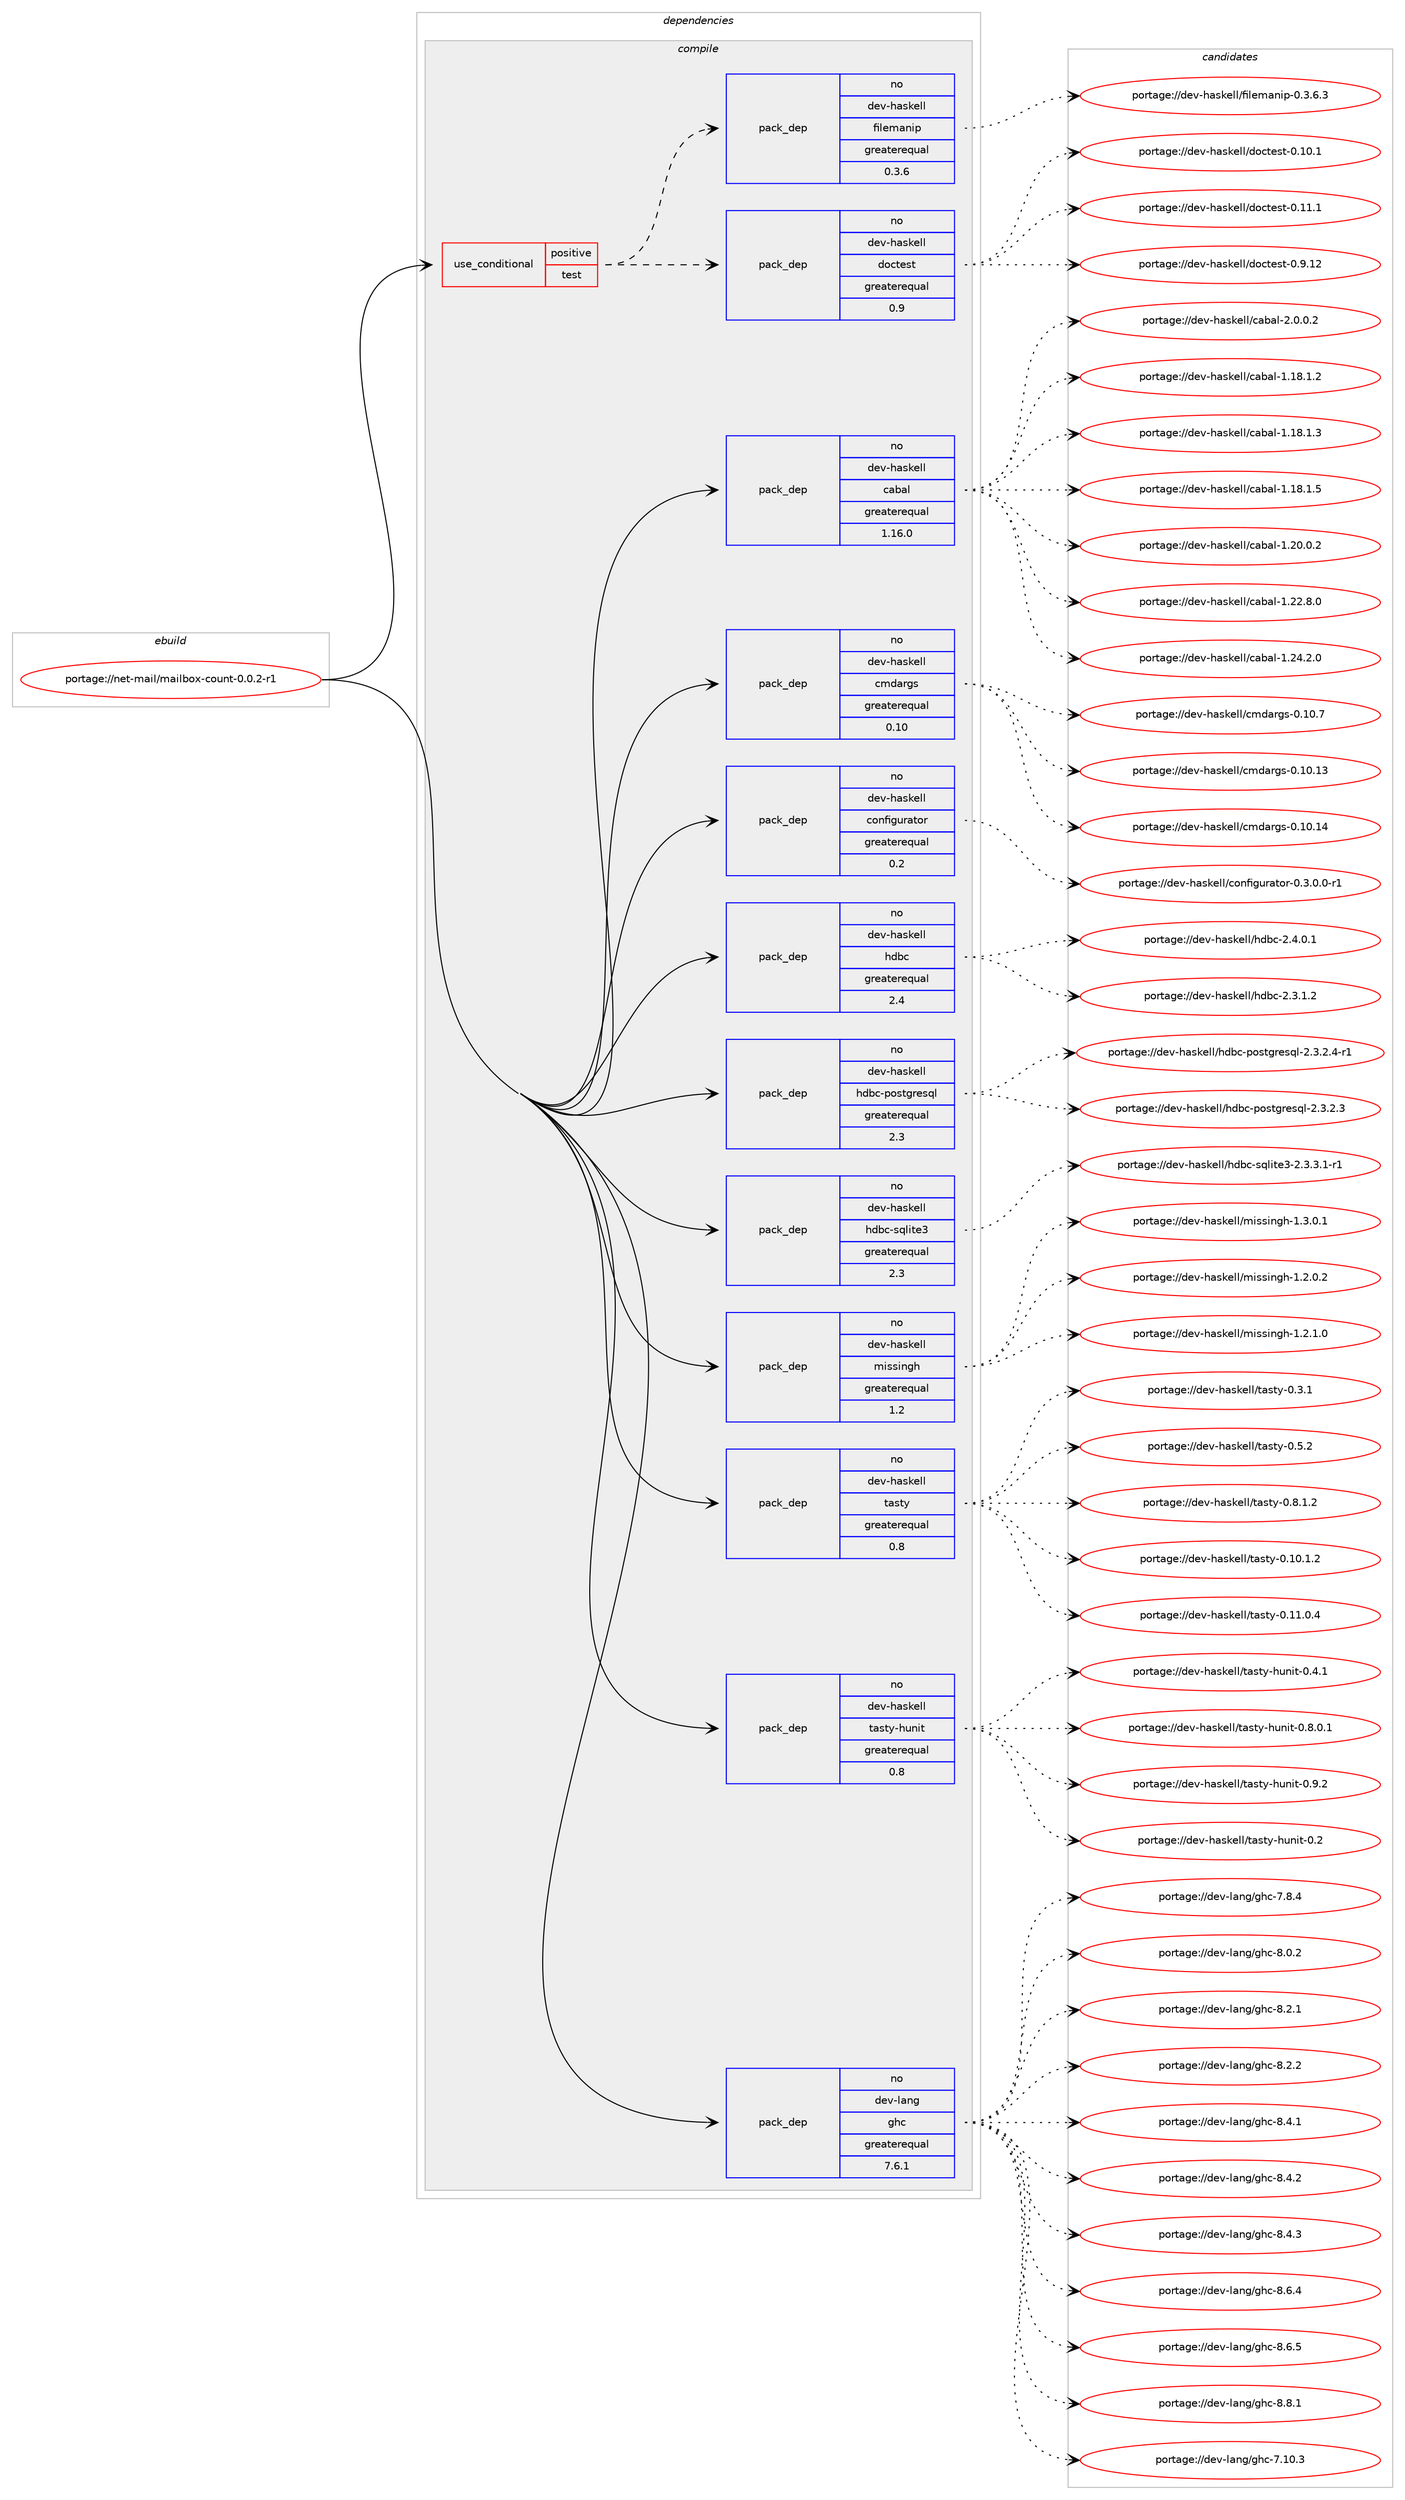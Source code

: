 digraph prolog {

# *************
# Graph options
# *************

newrank=true;
concentrate=true;
compound=true;
graph [rankdir=LR,fontname=Helvetica,fontsize=10,ranksep=1.5];#, ranksep=2.5, nodesep=0.2];
edge  [arrowhead=vee];
node  [fontname=Helvetica,fontsize=10];

# **********
# The ebuild
# **********

subgraph cluster_leftcol {
color=gray;
rank=same;
label=<<i>ebuild</i>>;
id [label="portage://net-mail/mailbox-count-0.0.2-r1", color=red, width=4, href="../net-mail/mailbox-count-0.0.2-r1.svg"];
}

# ****************
# The dependencies
# ****************

subgraph cluster_midcol {
color=gray;
label=<<i>dependencies</i>>;
subgraph cluster_compile {
fillcolor="#eeeeee";
style=filled;
label=<<i>compile</i>>;
subgraph cond90855 {
dependency362866 [label=<<TABLE BORDER="0" CELLBORDER="1" CELLSPACING="0" CELLPADDING="4"><TR><TD ROWSPAN="3" CELLPADDING="10">use_conditional</TD></TR><TR><TD>positive</TD></TR><TR><TD>test</TD></TR></TABLE>>, shape=none, color=red];
subgraph pack265962 {
dependency362867 [label=<<TABLE BORDER="0" CELLBORDER="1" CELLSPACING="0" CELLPADDING="4" WIDTH="220"><TR><TD ROWSPAN="6" CELLPADDING="30">pack_dep</TD></TR><TR><TD WIDTH="110">no</TD></TR><TR><TD>dev-haskell</TD></TR><TR><TD>doctest</TD></TR><TR><TD>greaterequal</TD></TR><TR><TD>0.9</TD></TR></TABLE>>, shape=none, color=blue];
}
dependency362866:e -> dependency362867:w [weight=20,style="dashed",arrowhead="vee"];
subgraph pack265963 {
dependency362868 [label=<<TABLE BORDER="0" CELLBORDER="1" CELLSPACING="0" CELLPADDING="4" WIDTH="220"><TR><TD ROWSPAN="6" CELLPADDING="30">pack_dep</TD></TR><TR><TD WIDTH="110">no</TD></TR><TR><TD>dev-haskell</TD></TR><TR><TD>filemanip</TD></TR><TR><TD>greaterequal</TD></TR><TR><TD>0.3.6</TD></TR></TABLE>>, shape=none, color=blue];
}
dependency362866:e -> dependency362868:w [weight=20,style="dashed",arrowhead="vee"];
}
id:e -> dependency362866:w [weight=20,style="solid",arrowhead="vee"];
subgraph pack265964 {
dependency362869 [label=<<TABLE BORDER="0" CELLBORDER="1" CELLSPACING="0" CELLPADDING="4" WIDTH="220"><TR><TD ROWSPAN="6" CELLPADDING="30">pack_dep</TD></TR><TR><TD WIDTH="110">no</TD></TR><TR><TD>dev-haskell</TD></TR><TR><TD>cabal</TD></TR><TR><TD>greaterequal</TD></TR><TR><TD>1.16.0</TD></TR></TABLE>>, shape=none, color=blue];
}
id:e -> dependency362869:w [weight=20,style="solid",arrowhead="vee"];
subgraph pack265965 {
dependency362870 [label=<<TABLE BORDER="0" CELLBORDER="1" CELLSPACING="0" CELLPADDING="4" WIDTH="220"><TR><TD ROWSPAN="6" CELLPADDING="30">pack_dep</TD></TR><TR><TD WIDTH="110">no</TD></TR><TR><TD>dev-haskell</TD></TR><TR><TD>cmdargs</TD></TR><TR><TD>greaterequal</TD></TR><TR><TD>0.10</TD></TR></TABLE>>, shape=none, color=blue];
}
id:e -> dependency362870:w [weight=20,style="solid",arrowhead="vee"];
subgraph pack265966 {
dependency362871 [label=<<TABLE BORDER="0" CELLBORDER="1" CELLSPACING="0" CELLPADDING="4" WIDTH="220"><TR><TD ROWSPAN="6" CELLPADDING="30">pack_dep</TD></TR><TR><TD WIDTH="110">no</TD></TR><TR><TD>dev-haskell</TD></TR><TR><TD>configurator</TD></TR><TR><TD>greaterequal</TD></TR><TR><TD>0.2</TD></TR></TABLE>>, shape=none, color=blue];
}
id:e -> dependency362871:w [weight=20,style="solid",arrowhead="vee"];
subgraph pack265967 {
dependency362872 [label=<<TABLE BORDER="0" CELLBORDER="1" CELLSPACING="0" CELLPADDING="4" WIDTH="220"><TR><TD ROWSPAN="6" CELLPADDING="30">pack_dep</TD></TR><TR><TD WIDTH="110">no</TD></TR><TR><TD>dev-haskell</TD></TR><TR><TD>hdbc</TD></TR><TR><TD>greaterequal</TD></TR><TR><TD>2.4</TD></TR></TABLE>>, shape=none, color=blue];
}
id:e -> dependency362872:w [weight=20,style="solid",arrowhead="vee"];
subgraph pack265968 {
dependency362873 [label=<<TABLE BORDER="0" CELLBORDER="1" CELLSPACING="0" CELLPADDING="4" WIDTH="220"><TR><TD ROWSPAN="6" CELLPADDING="30">pack_dep</TD></TR><TR><TD WIDTH="110">no</TD></TR><TR><TD>dev-haskell</TD></TR><TR><TD>hdbc-postgresql</TD></TR><TR><TD>greaterequal</TD></TR><TR><TD>2.3</TD></TR></TABLE>>, shape=none, color=blue];
}
id:e -> dependency362873:w [weight=20,style="solid",arrowhead="vee"];
subgraph pack265969 {
dependency362874 [label=<<TABLE BORDER="0" CELLBORDER="1" CELLSPACING="0" CELLPADDING="4" WIDTH="220"><TR><TD ROWSPAN="6" CELLPADDING="30">pack_dep</TD></TR><TR><TD WIDTH="110">no</TD></TR><TR><TD>dev-haskell</TD></TR><TR><TD>hdbc-sqlite3</TD></TR><TR><TD>greaterequal</TD></TR><TR><TD>2.3</TD></TR></TABLE>>, shape=none, color=blue];
}
id:e -> dependency362874:w [weight=20,style="solid",arrowhead="vee"];
subgraph pack265970 {
dependency362875 [label=<<TABLE BORDER="0" CELLBORDER="1" CELLSPACING="0" CELLPADDING="4" WIDTH="220"><TR><TD ROWSPAN="6" CELLPADDING="30">pack_dep</TD></TR><TR><TD WIDTH="110">no</TD></TR><TR><TD>dev-haskell</TD></TR><TR><TD>missingh</TD></TR><TR><TD>greaterequal</TD></TR><TR><TD>1.2</TD></TR></TABLE>>, shape=none, color=blue];
}
id:e -> dependency362875:w [weight=20,style="solid",arrowhead="vee"];
subgraph pack265971 {
dependency362876 [label=<<TABLE BORDER="0" CELLBORDER="1" CELLSPACING="0" CELLPADDING="4" WIDTH="220"><TR><TD ROWSPAN="6" CELLPADDING="30">pack_dep</TD></TR><TR><TD WIDTH="110">no</TD></TR><TR><TD>dev-haskell</TD></TR><TR><TD>tasty</TD></TR><TR><TD>greaterequal</TD></TR><TR><TD>0.8</TD></TR></TABLE>>, shape=none, color=blue];
}
id:e -> dependency362876:w [weight=20,style="solid",arrowhead="vee"];
subgraph pack265972 {
dependency362877 [label=<<TABLE BORDER="0" CELLBORDER="1" CELLSPACING="0" CELLPADDING="4" WIDTH="220"><TR><TD ROWSPAN="6" CELLPADDING="30">pack_dep</TD></TR><TR><TD WIDTH="110">no</TD></TR><TR><TD>dev-haskell</TD></TR><TR><TD>tasty-hunit</TD></TR><TR><TD>greaterequal</TD></TR><TR><TD>0.8</TD></TR></TABLE>>, shape=none, color=blue];
}
id:e -> dependency362877:w [weight=20,style="solid",arrowhead="vee"];
subgraph pack265973 {
dependency362878 [label=<<TABLE BORDER="0" CELLBORDER="1" CELLSPACING="0" CELLPADDING="4" WIDTH="220"><TR><TD ROWSPAN="6" CELLPADDING="30">pack_dep</TD></TR><TR><TD WIDTH="110">no</TD></TR><TR><TD>dev-lang</TD></TR><TR><TD>ghc</TD></TR><TR><TD>greaterequal</TD></TR><TR><TD>7.6.1</TD></TR></TABLE>>, shape=none, color=blue];
}
id:e -> dependency362878:w [weight=20,style="solid",arrowhead="vee"];
}
subgraph cluster_compileandrun {
fillcolor="#eeeeee";
style=filled;
label=<<i>compile and run</i>>;
}
subgraph cluster_run {
fillcolor="#eeeeee";
style=filled;
label=<<i>run</i>>;
}
}

# **************
# The candidates
# **************

subgraph cluster_choices {
rank=same;
color=gray;
label=<<i>candidates</i>>;

subgraph choice265962 {
color=black;
nodesep=1;
choiceportage1001011184510497115107101108108471001119911610111511645484649484649 [label="portage://dev-haskell/doctest-0.10.1", color=red, width=4,href="../dev-haskell/doctest-0.10.1.svg"];
choiceportage1001011184510497115107101108108471001119911610111511645484649494649 [label="portage://dev-haskell/doctest-0.11.1", color=red, width=4,href="../dev-haskell/doctest-0.11.1.svg"];
choiceportage1001011184510497115107101108108471001119911610111511645484657464950 [label="portage://dev-haskell/doctest-0.9.12", color=red, width=4,href="../dev-haskell/doctest-0.9.12.svg"];
dependency362867:e -> choiceportage1001011184510497115107101108108471001119911610111511645484649484649:w [style=dotted,weight="100"];
dependency362867:e -> choiceportage1001011184510497115107101108108471001119911610111511645484649494649:w [style=dotted,weight="100"];
dependency362867:e -> choiceportage1001011184510497115107101108108471001119911610111511645484657464950:w [style=dotted,weight="100"];
}
subgraph choice265963 {
color=black;
nodesep=1;
choiceportage100101118451049711510710110810847102105108101109971101051124548465146544651 [label="portage://dev-haskell/filemanip-0.3.6.3", color=red, width=4,href="../dev-haskell/filemanip-0.3.6.3.svg"];
dependency362868:e -> choiceportage100101118451049711510710110810847102105108101109971101051124548465146544651:w [style=dotted,weight="100"];
}
subgraph choice265964 {
color=black;
nodesep=1;
choiceportage10010111845104971151071011081084799979897108454946495646494650 [label="portage://dev-haskell/cabal-1.18.1.2", color=red, width=4,href="../dev-haskell/cabal-1.18.1.2.svg"];
choiceportage10010111845104971151071011081084799979897108454946495646494651 [label="portage://dev-haskell/cabal-1.18.1.3", color=red, width=4,href="../dev-haskell/cabal-1.18.1.3.svg"];
choiceportage10010111845104971151071011081084799979897108454946495646494653 [label="portage://dev-haskell/cabal-1.18.1.5", color=red, width=4,href="../dev-haskell/cabal-1.18.1.5.svg"];
choiceportage10010111845104971151071011081084799979897108454946504846484650 [label="portage://dev-haskell/cabal-1.20.0.2", color=red, width=4,href="../dev-haskell/cabal-1.20.0.2.svg"];
choiceportage10010111845104971151071011081084799979897108454946505046564648 [label="portage://dev-haskell/cabal-1.22.8.0", color=red, width=4,href="../dev-haskell/cabal-1.22.8.0.svg"];
choiceportage10010111845104971151071011081084799979897108454946505246504648 [label="portage://dev-haskell/cabal-1.24.2.0", color=red, width=4,href="../dev-haskell/cabal-1.24.2.0.svg"];
choiceportage100101118451049711510710110810847999798971084550464846484650 [label="portage://dev-haskell/cabal-2.0.0.2", color=red, width=4,href="../dev-haskell/cabal-2.0.0.2.svg"];
dependency362869:e -> choiceportage10010111845104971151071011081084799979897108454946495646494650:w [style=dotted,weight="100"];
dependency362869:e -> choiceportage10010111845104971151071011081084799979897108454946495646494651:w [style=dotted,weight="100"];
dependency362869:e -> choiceportage10010111845104971151071011081084799979897108454946495646494653:w [style=dotted,weight="100"];
dependency362869:e -> choiceportage10010111845104971151071011081084799979897108454946504846484650:w [style=dotted,weight="100"];
dependency362869:e -> choiceportage10010111845104971151071011081084799979897108454946505046564648:w [style=dotted,weight="100"];
dependency362869:e -> choiceportage10010111845104971151071011081084799979897108454946505246504648:w [style=dotted,weight="100"];
dependency362869:e -> choiceportage100101118451049711510710110810847999798971084550464846484650:w [style=dotted,weight="100"];
}
subgraph choice265965 {
color=black;
nodesep=1;
choiceportage10010111845104971151071011081084799109100971141031154548464948464951 [label="portage://dev-haskell/cmdargs-0.10.13", color=red, width=4,href="../dev-haskell/cmdargs-0.10.13.svg"];
choiceportage10010111845104971151071011081084799109100971141031154548464948464952 [label="portage://dev-haskell/cmdargs-0.10.14", color=red, width=4,href="../dev-haskell/cmdargs-0.10.14.svg"];
choiceportage100101118451049711510710110810847991091009711410311545484649484655 [label="portage://dev-haskell/cmdargs-0.10.7", color=red, width=4,href="../dev-haskell/cmdargs-0.10.7.svg"];
dependency362870:e -> choiceportage10010111845104971151071011081084799109100971141031154548464948464951:w [style=dotted,weight="100"];
dependency362870:e -> choiceportage10010111845104971151071011081084799109100971141031154548464948464952:w [style=dotted,weight="100"];
dependency362870:e -> choiceportage100101118451049711510710110810847991091009711410311545484649484655:w [style=dotted,weight="100"];
}
subgraph choice265966 {
color=black;
nodesep=1;
choiceportage100101118451049711510710110810847991111101021051031171149711611111445484651464846484511449 [label="portage://dev-haskell/configurator-0.3.0.0-r1", color=red, width=4,href="../dev-haskell/configurator-0.3.0.0-r1.svg"];
dependency362871:e -> choiceportage100101118451049711510710110810847991111101021051031171149711611111445484651464846484511449:w [style=dotted,weight="100"];
}
subgraph choice265967 {
color=black;
nodesep=1;
choiceportage10010111845104971151071011081084710410098994550465146494650 [label="portage://dev-haskell/hdbc-2.3.1.2", color=red, width=4,href="../dev-haskell/hdbc-2.3.1.2.svg"];
choiceportage10010111845104971151071011081084710410098994550465246484649 [label="portage://dev-haskell/hdbc-2.4.0.1", color=red, width=4,href="../dev-haskell/hdbc-2.4.0.1.svg"];
dependency362872:e -> choiceportage10010111845104971151071011081084710410098994550465146494650:w [style=dotted,weight="100"];
dependency362872:e -> choiceportage10010111845104971151071011081084710410098994550465246484649:w [style=dotted,weight="100"];
}
subgraph choice265968 {
color=black;
nodesep=1;
choiceportage1001011184510497115107101108108471041009899451121111151161031141011151131084550465146504651 [label="portage://dev-haskell/hdbc-postgresql-2.3.2.3", color=red, width=4,href="../dev-haskell/hdbc-postgresql-2.3.2.3.svg"];
choiceportage10010111845104971151071011081084710410098994511211111511610311410111511310845504651465046524511449 [label="portage://dev-haskell/hdbc-postgresql-2.3.2.4-r1", color=red, width=4,href="../dev-haskell/hdbc-postgresql-2.3.2.4-r1.svg"];
dependency362873:e -> choiceportage1001011184510497115107101108108471041009899451121111151161031141011151131084550465146504651:w [style=dotted,weight="100"];
dependency362873:e -> choiceportage10010111845104971151071011081084710410098994511211111511610311410111511310845504651465046524511449:w [style=dotted,weight="100"];
}
subgraph choice265969 {
color=black;
nodesep=1;
choiceportage1001011184510497115107101108108471041009899451151131081051161015145504651465146494511449 [label="portage://dev-haskell/hdbc-sqlite3-2.3.3.1-r1", color=red, width=4,href="../dev-haskell/hdbc-sqlite3-2.3.3.1-r1.svg"];
dependency362874:e -> choiceportage1001011184510497115107101108108471041009899451151131081051161015145504651465146494511449:w [style=dotted,weight="100"];
}
subgraph choice265970 {
color=black;
nodesep=1;
choiceportage1001011184510497115107101108108471091051151151051101031044549465046484650 [label="portage://dev-haskell/missingh-1.2.0.2", color=red, width=4,href="../dev-haskell/missingh-1.2.0.2.svg"];
choiceportage1001011184510497115107101108108471091051151151051101031044549465046494648 [label="portage://dev-haskell/missingh-1.2.1.0", color=red, width=4,href="../dev-haskell/missingh-1.2.1.0.svg"];
choiceportage1001011184510497115107101108108471091051151151051101031044549465146484649 [label="portage://dev-haskell/missingh-1.3.0.1", color=red, width=4,href="../dev-haskell/missingh-1.3.0.1.svg"];
dependency362875:e -> choiceportage1001011184510497115107101108108471091051151151051101031044549465046484650:w [style=dotted,weight="100"];
dependency362875:e -> choiceportage1001011184510497115107101108108471091051151151051101031044549465046494648:w [style=dotted,weight="100"];
dependency362875:e -> choiceportage1001011184510497115107101108108471091051151151051101031044549465146484649:w [style=dotted,weight="100"];
}
subgraph choice265971 {
color=black;
nodesep=1;
choiceportage10010111845104971151071011081084711697115116121454846494846494650 [label="portage://dev-haskell/tasty-0.10.1.2", color=red, width=4,href="../dev-haskell/tasty-0.10.1.2.svg"];
choiceportage10010111845104971151071011081084711697115116121454846494946484652 [label="portage://dev-haskell/tasty-0.11.0.4", color=red, width=4,href="../dev-haskell/tasty-0.11.0.4.svg"];
choiceportage10010111845104971151071011081084711697115116121454846514649 [label="portage://dev-haskell/tasty-0.3.1", color=red, width=4,href="../dev-haskell/tasty-0.3.1.svg"];
choiceportage10010111845104971151071011081084711697115116121454846534650 [label="portage://dev-haskell/tasty-0.5.2", color=red, width=4,href="../dev-haskell/tasty-0.5.2.svg"];
choiceportage100101118451049711510710110810847116971151161214548465646494650 [label="portage://dev-haskell/tasty-0.8.1.2", color=red, width=4,href="../dev-haskell/tasty-0.8.1.2.svg"];
dependency362876:e -> choiceportage10010111845104971151071011081084711697115116121454846494846494650:w [style=dotted,weight="100"];
dependency362876:e -> choiceportage10010111845104971151071011081084711697115116121454846494946484652:w [style=dotted,weight="100"];
dependency362876:e -> choiceportage10010111845104971151071011081084711697115116121454846514649:w [style=dotted,weight="100"];
dependency362876:e -> choiceportage10010111845104971151071011081084711697115116121454846534650:w [style=dotted,weight="100"];
dependency362876:e -> choiceportage100101118451049711510710110810847116971151161214548465646494650:w [style=dotted,weight="100"];
}
subgraph choice265972 {
color=black;
nodesep=1;
choiceportage100101118451049711510710110810847116971151161214510411711010511645484650 [label="portage://dev-haskell/tasty-hunit-0.2", color=red, width=4,href="../dev-haskell/tasty-hunit-0.2.svg"];
choiceportage1001011184510497115107101108108471169711511612145104117110105116454846524649 [label="portage://dev-haskell/tasty-hunit-0.4.1", color=red, width=4,href="../dev-haskell/tasty-hunit-0.4.1.svg"];
choiceportage10010111845104971151071011081084711697115116121451041171101051164548465646484649 [label="portage://dev-haskell/tasty-hunit-0.8.0.1", color=red, width=4,href="../dev-haskell/tasty-hunit-0.8.0.1.svg"];
choiceportage1001011184510497115107101108108471169711511612145104117110105116454846574650 [label="portage://dev-haskell/tasty-hunit-0.9.2", color=red, width=4,href="../dev-haskell/tasty-hunit-0.9.2.svg"];
dependency362877:e -> choiceportage100101118451049711510710110810847116971151161214510411711010511645484650:w [style=dotted,weight="100"];
dependency362877:e -> choiceportage1001011184510497115107101108108471169711511612145104117110105116454846524649:w [style=dotted,weight="100"];
dependency362877:e -> choiceportage10010111845104971151071011081084711697115116121451041171101051164548465646484649:w [style=dotted,weight="100"];
dependency362877:e -> choiceportage1001011184510497115107101108108471169711511612145104117110105116454846574650:w [style=dotted,weight="100"];
}
subgraph choice265973 {
color=black;
nodesep=1;
choiceportage1001011184510897110103471031049945554649484651 [label="portage://dev-lang/ghc-7.10.3", color=red, width=4,href="../dev-lang/ghc-7.10.3.svg"];
choiceportage10010111845108971101034710310499455546564652 [label="portage://dev-lang/ghc-7.8.4", color=red, width=4,href="../dev-lang/ghc-7.8.4.svg"];
choiceportage10010111845108971101034710310499455646484650 [label="portage://dev-lang/ghc-8.0.2", color=red, width=4,href="../dev-lang/ghc-8.0.2.svg"];
choiceportage10010111845108971101034710310499455646504649 [label="portage://dev-lang/ghc-8.2.1", color=red, width=4,href="../dev-lang/ghc-8.2.1.svg"];
choiceportage10010111845108971101034710310499455646504650 [label="portage://dev-lang/ghc-8.2.2", color=red, width=4,href="../dev-lang/ghc-8.2.2.svg"];
choiceportage10010111845108971101034710310499455646524649 [label="portage://dev-lang/ghc-8.4.1", color=red, width=4,href="../dev-lang/ghc-8.4.1.svg"];
choiceportage10010111845108971101034710310499455646524650 [label="portage://dev-lang/ghc-8.4.2", color=red, width=4,href="../dev-lang/ghc-8.4.2.svg"];
choiceportage10010111845108971101034710310499455646524651 [label="portage://dev-lang/ghc-8.4.3", color=red, width=4,href="../dev-lang/ghc-8.4.3.svg"];
choiceportage10010111845108971101034710310499455646544652 [label="portage://dev-lang/ghc-8.6.4", color=red, width=4,href="../dev-lang/ghc-8.6.4.svg"];
choiceportage10010111845108971101034710310499455646544653 [label="portage://dev-lang/ghc-8.6.5", color=red, width=4,href="../dev-lang/ghc-8.6.5.svg"];
choiceportage10010111845108971101034710310499455646564649 [label="portage://dev-lang/ghc-8.8.1", color=red, width=4,href="../dev-lang/ghc-8.8.1.svg"];
dependency362878:e -> choiceportage1001011184510897110103471031049945554649484651:w [style=dotted,weight="100"];
dependency362878:e -> choiceportage10010111845108971101034710310499455546564652:w [style=dotted,weight="100"];
dependency362878:e -> choiceportage10010111845108971101034710310499455646484650:w [style=dotted,weight="100"];
dependency362878:e -> choiceportage10010111845108971101034710310499455646504649:w [style=dotted,weight="100"];
dependency362878:e -> choiceportage10010111845108971101034710310499455646504650:w [style=dotted,weight="100"];
dependency362878:e -> choiceportage10010111845108971101034710310499455646524649:w [style=dotted,weight="100"];
dependency362878:e -> choiceportage10010111845108971101034710310499455646524650:w [style=dotted,weight="100"];
dependency362878:e -> choiceportage10010111845108971101034710310499455646524651:w [style=dotted,weight="100"];
dependency362878:e -> choiceportage10010111845108971101034710310499455646544652:w [style=dotted,weight="100"];
dependency362878:e -> choiceportage10010111845108971101034710310499455646544653:w [style=dotted,weight="100"];
dependency362878:e -> choiceportage10010111845108971101034710310499455646564649:w [style=dotted,weight="100"];
}
}

}
